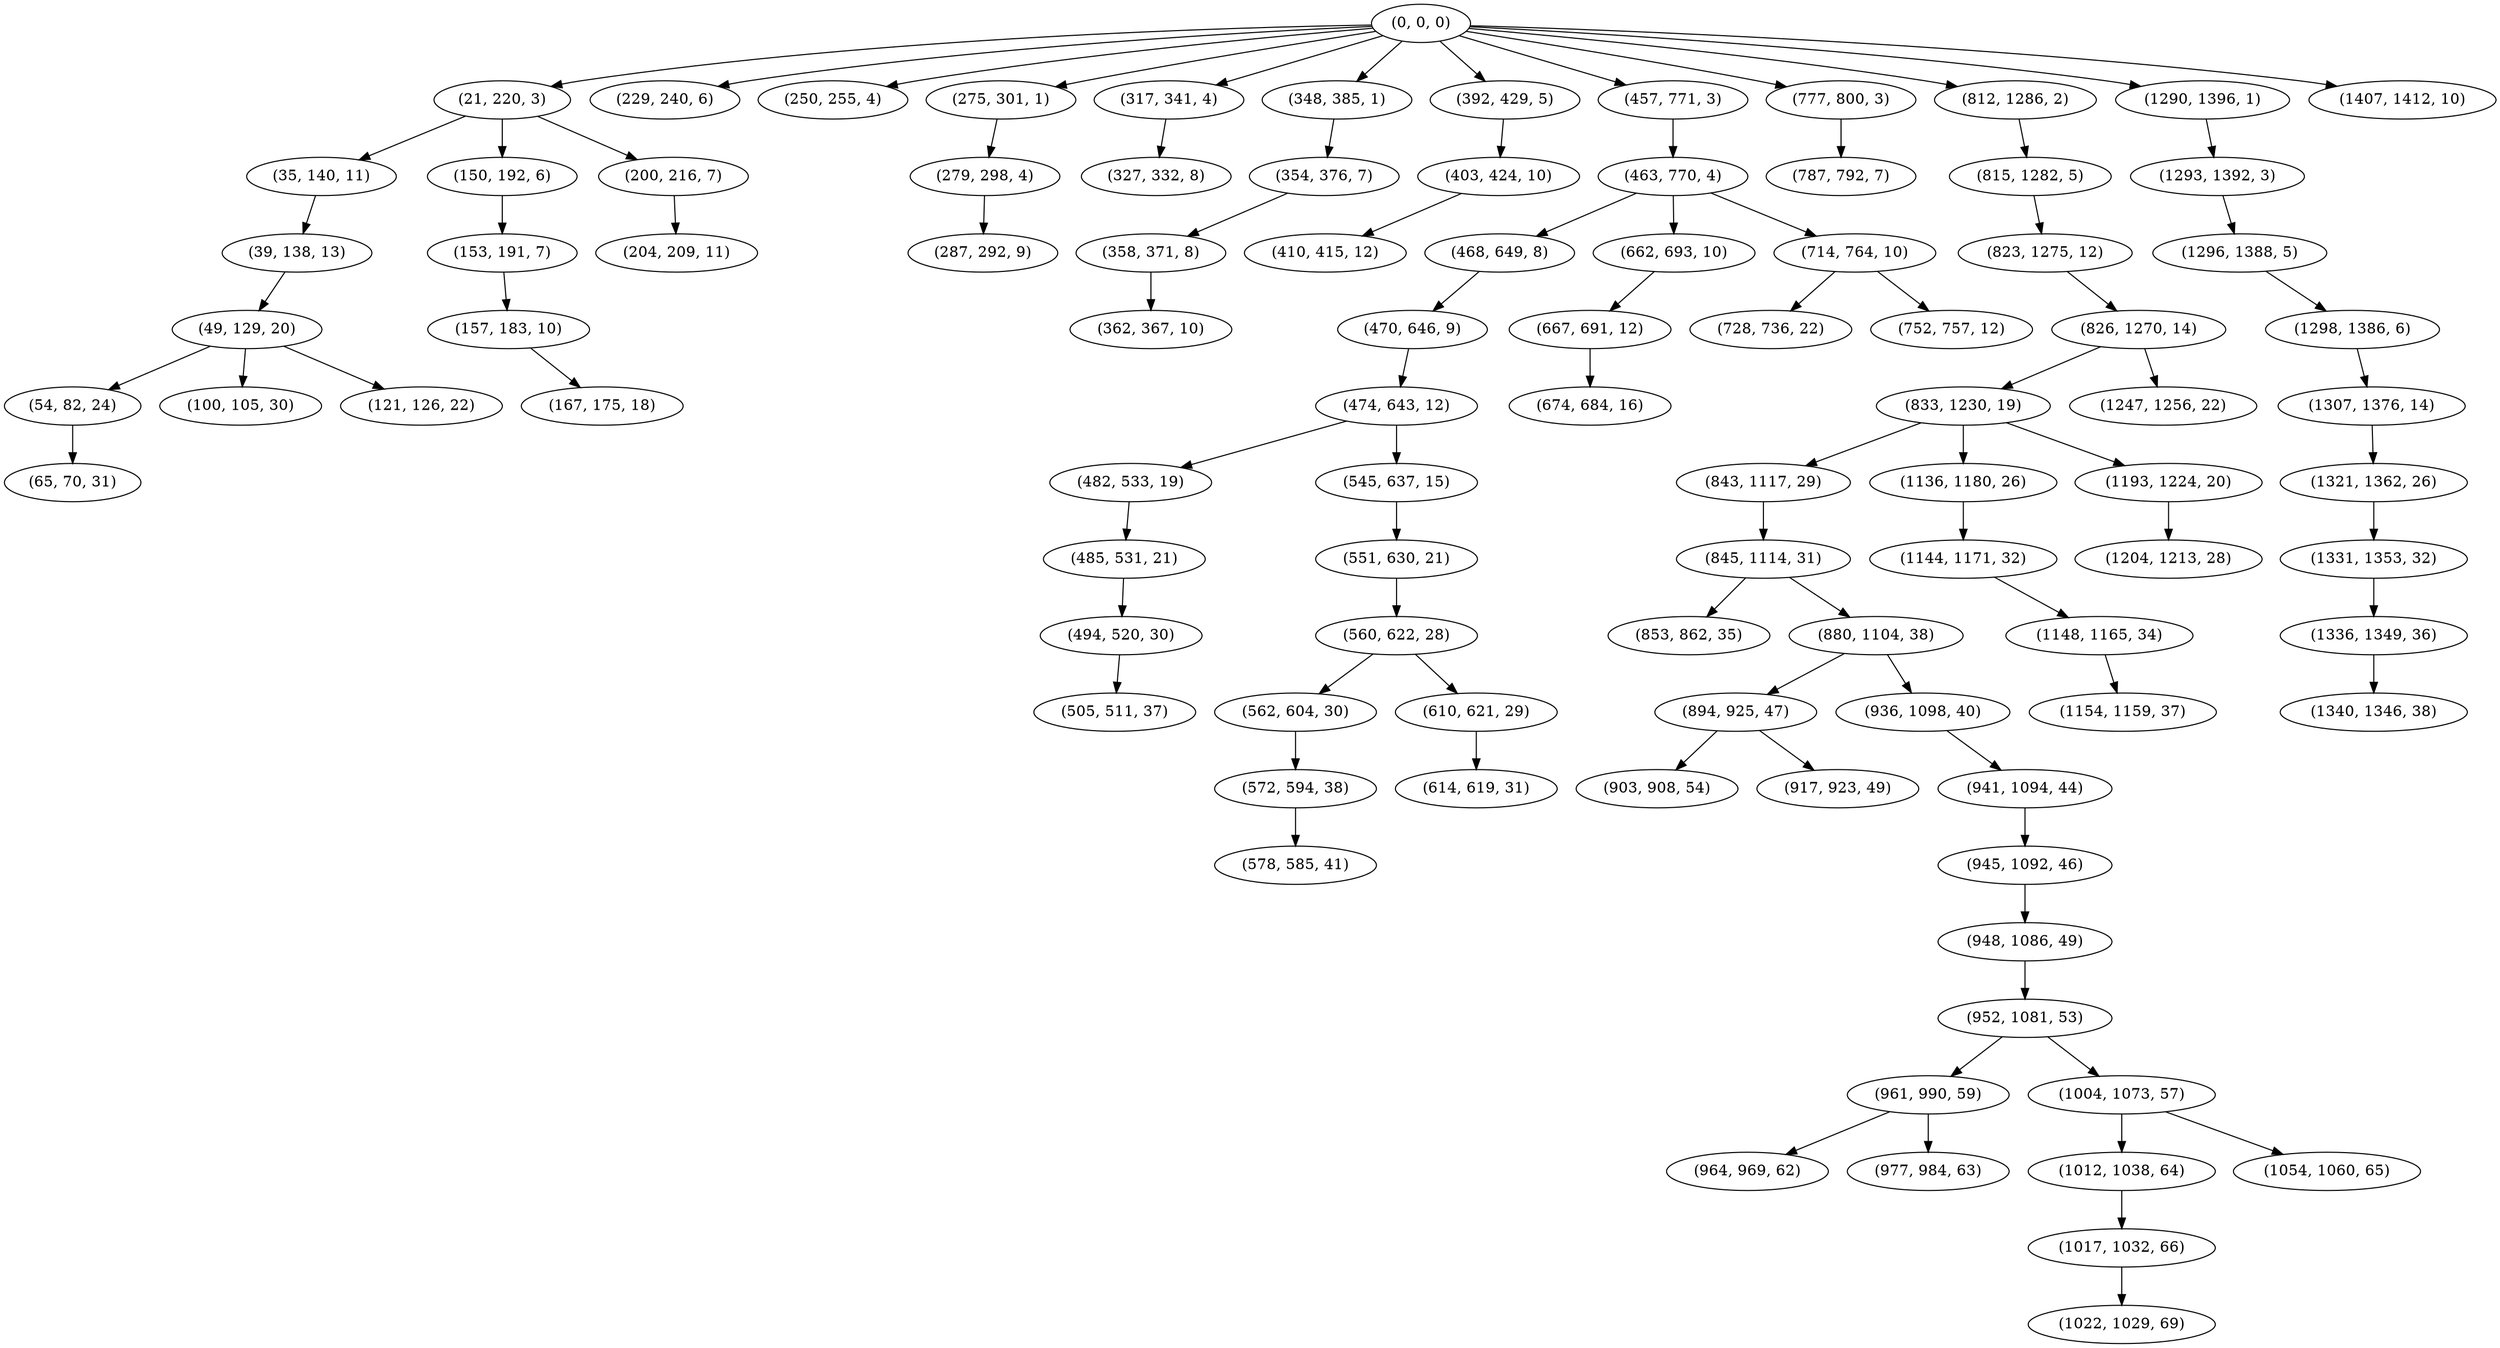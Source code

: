 digraph tree {
    "(0, 0, 0)";
    "(21, 220, 3)";
    "(35, 140, 11)";
    "(39, 138, 13)";
    "(49, 129, 20)";
    "(54, 82, 24)";
    "(65, 70, 31)";
    "(100, 105, 30)";
    "(121, 126, 22)";
    "(150, 192, 6)";
    "(153, 191, 7)";
    "(157, 183, 10)";
    "(167, 175, 18)";
    "(200, 216, 7)";
    "(204, 209, 11)";
    "(229, 240, 6)";
    "(250, 255, 4)";
    "(275, 301, 1)";
    "(279, 298, 4)";
    "(287, 292, 9)";
    "(317, 341, 4)";
    "(327, 332, 8)";
    "(348, 385, 1)";
    "(354, 376, 7)";
    "(358, 371, 8)";
    "(362, 367, 10)";
    "(392, 429, 5)";
    "(403, 424, 10)";
    "(410, 415, 12)";
    "(457, 771, 3)";
    "(463, 770, 4)";
    "(468, 649, 8)";
    "(470, 646, 9)";
    "(474, 643, 12)";
    "(482, 533, 19)";
    "(485, 531, 21)";
    "(494, 520, 30)";
    "(505, 511, 37)";
    "(545, 637, 15)";
    "(551, 630, 21)";
    "(560, 622, 28)";
    "(562, 604, 30)";
    "(572, 594, 38)";
    "(578, 585, 41)";
    "(610, 621, 29)";
    "(614, 619, 31)";
    "(662, 693, 10)";
    "(667, 691, 12)";
    "(674, 684, 16)";
    "(714, 764, 10)";
    "(728, 736, 22)";
    "(752, 757, 12)";
    "(777, 800, 3)";
    "(787, 792, 7)";
    "(812, 1286, 2)";
    "(815, 1282, 5)";
    "(823, 1275, 12)";
    "(826, 1270, 14)";
    "(833, 1230, 19)";
    "(843, 1117, 29)";
    "(845, 1114, 31)";
    "(853, 862, 35)";
    "(880, 1104, 38)";
    "(894, 925, 47)";
    "(903, 908, 54)";
    "(917, 923, 49)";
    "(936, 1098, 40)";
    "(941, 1094, 44)";
    "(945, 1092, 46)";
    "(948, 1086, 49)";
    "(952, 1081, 53)";
    "(961, 990, 59)";
    "(964, 969, 62)";
    "(977, 984, 63)";
    "(1004, 1073, 57)";
    "(1012, 1038, 64)";
    "(1017, 1032, 66)";
    "(1022, 1029, 69)";
    "(1054, 1060, 65)";
    "(1136, 1180, 26)";
    "(1144, 1171, 32)";
    "(1148, 1165, 34)";
    "(1154, 1159, 37)";
    "(1193, 1224, 20)";
    "(1204, 1213, 28)";
    "(1247, 1256, 22)";
    "(1290, 1396, 1)";
    "(1293, 1392, 3)";
    "(1296, 1388, 5)";
    "(1298, 1386, 6)";
    "(1307, 1376, 14)";
    "(1321, 1362, 26)";
    "(1331, 1353, 32)";
    "(1336, 1349, 36)";
    "(1340, 1346, 38)";
    "(1407, 1412, 10)";
    "(0, 0, 0)" -> "(21, 220, 3)";
    "(0, 0, 0)" -> "(229, 240, 6)";
    "(0, 0, 0)" -> "(250, 255, 4)";
    "(0, 0, 0)" -> "(275, 301, 1)";
    "(0, 0, 0)" -> "(317, 341, 4)";
    "(0, 0, 0)" -> "(348, 385, 1)";
    "(0, 0, 0)" -> "(392, 429, 5)";
    "(0, 0, 0)" -> "(457, 771, 3)";
    "(0, 0, 0)" -> "(777, 800, 3)";
    "(0, 0, 0)" -> "(812, 1286, 2)";
    "(0, 0, 0)" -> "(1290, 1396, 1)";
    "(0, 0, 0)" -> "(1407, 1412, 10)";
    "(21, 220, 3)" -> "(35, 140, 11)";
    "(21, 220, 3)" -> "(150, 192, 6)";
    "(21, 220, 3)" -> "(200, 216, 7)";
    "(35, 140, 11)" -> "(39, 138, 13)";
    "(39, 138, 13)" -> "(49, 129, 20)";
    "(49, 129, 20)" -> "(54, 82, 24)";
    "(49, 129, 20)" -> "(100, 105, 30)";
    "(49, 129, 20)" -> "(121, 126, 22)";
    "(54, 82, 24)" -> "(65, 70, 31)";
    "(150, 192, 6)" -> "(153, 191, 7)";
    "(153, 191, 7)" -> "(157, 183, 10)";
    "(157, 183, 10)" -> "(167, 175, 18)";
    "(200, 216, 7)" -> "(204, 209, 11)";
    "(275, 301, 1)" -> "(279, 298, 4)";
    "(279, 298, 4)" -> "(287, 292, 9)";
    "(317, 341, 4)" -> "(327, 332, 8)";
    "(348, 385, 1)" -> "(354, 376, 7)";
    "(354, 376, 7)" -> "(358, 371, 8)";
    "(358, 371, 8)" -> "(362, 367, 10)";
    "(392, 429, 5)" -> "(403, 424, 10)";
    "(403, 424, 10)" -> "(410, 415, 12)";
    "(457, 771, 3)" -> "(463, 770, 4)";
    "(463, 770, 4)" -> "(468, 649, 8)";
    "(463, 770, 4)" -> "(662, 693, 10)";
    "(463, 770, 4)" -> "(714, 764, 10)";
    "(468, 649, 8)" -> "(470, 646, 9)";
    "(470, 646, 9)" -> "(474, 643, 12)";
    "(474, 643, 12)" -> "(482, 533, 19)";
    "(474, 643, 12)" -> "(545, 637, 15)";
    "(482, 533, 19)" -> "(485, 531, 21)";
    "(485, 531, 21)" -> "(494, 520, 30)";
    "(494, 520, 30)" -> "(505, 511, 37)";
    "(545, 637, 15)" -> "(551, 630, 21)";
    "(551, 630, 21)" -> "(560, 622, 28)";
    "(560, 622, 28)" -> "(562, 604, 30)";
    "(560, 622, 28)" -> "(610, 621, 29)";
    "(562, 604, 30)" -> "(572, 594, 38)";
    "(572, 594, 38)" -> "(578, 585, 41)";
    "(610, 621, 29)" -> "(614, 619, 31)";
    "(662, 693, 10)" -> "(667, 691, 12)";
    "(667, 691, 12)" -> "(674, 684, 16)";
    "(714, 764, 10)" -> "(728, 736, 22)";
    "(714, 764, 10)" -> "(752, 757, 12)";
    "(777, 800, 3)" -> "(787, 792, 7)";
    "(812, 1286, 2)" -> "(815, 1282, 5)";
    "(815, 1282, 5)" -> "(823, 1275, 12)";
    "(823, 1275, 12)" -> "(826, 1270, 14)";
    "(826, 1270, 14)" -> "(833, 1230, 19)";
    "(826, 1270, 14)" -> "(1247, 1256, 22)";
    "(833, 1230, 19)" -> "(843, 1117, 29)";
    "(833, 1230, 19)" -> "(1136, 1180, 26)";
    "(833, 1230, 19)" -> "(1193, 1224, 20)";
    "(843, 1117, 29)" -> "(845, 1114, 31)";
    "(845, 1114, 31)" -> "(853, 862, 35)";
    "(845, 1114, 31)" -> "(880, 1104, 38)";
    "(880, 1104, 38)" -> "(894, 925, 47)";
    "(880, 1104, 38)" -> "(936, 1098, 40)";
    "(894, 925, 47)" -> "(903, 908, 54)";
    "(894, 925, 47)" -> "(917, 923, 49)";
    "(936, 1098, 40)" -> "(941, 1094, 44)";
    "(941, 1094, 44)" -> "(945, 1092, 46)";
    "(945, 1092, 46)" -> "(948, 1086, 49)";
    "(948, 1086, 49)" -> "(952, 1081, 53)";
    "(952, 1081, 53)" -> "(961, 990, 59)";
    "(952, 1081, 53)" -> "(1004, 1073, 57)";
    "(961, 990, 59)" -> "(964, 969, 62)";
    "(961, 990, 59)" -> "(977, 984, 63)";
    "(1004, 1073, 57)" -> "(1012, 1038, 64)";
    "(1004, 1073, 57)" -> "(1054, 1060, 65)";
    "(1012, 1038, 64)" -> "(1017, 1032, 66)";
    "(1017, 1032, 66)" -> "(1022, 1029, 69)";
    "(1136, 1180, 26)" -> "(1144, 1171, 32)";
    "(1144, 1171, 32)" -> "(1148, 1165, 34)";
    "(1148, 1165, 34)" -> "(1154, 1159, 37)";
    "(1193, 1224, 20)" -> "(1204, 1213, 28)";
    "(1290, 1396, 1)" -> "(1293, 1392, 3)";
    "(1293, 1392, 3)" -> "(1296, 1388, 5)";
    "(1296, 1388, 5)" -> "(1298, 1386, 6)";
    "(1298, 1386, 6)" -> "(1307, 1376, 14)";
    "(1307, 1376, 14)" -> "(1321, 1362, 26)";
    "(1321, 1362, 26)" -> "(1331, 1353, 32)";
    "(1331, 1353, 32)" -> "(1336, 1349, 36)";
    "(1336, 1349, 36)" -> "(1340, 1346, 38)";
}
